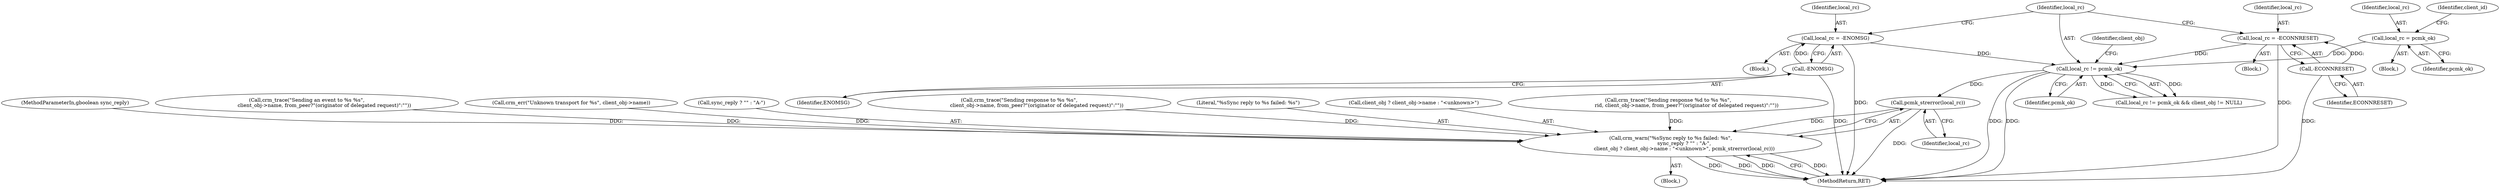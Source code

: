 digraph "0_pacemaker_564f7cc2a51dcd2f28ab12a13394f31be5aa3c93@API" {
"1000266" [label="(Call,pcmk_strerror(local_rc))"];
"1000247" [label="(Call,local_rc != pcmk_ok)"];
"1000214" [label="(Call,local_rc = -ENOMSG)"];
"1000216" [label="(Call,-ENOMSG)"];
"1000134" [label="(Call,local_rc = -ECONNRESET)"];
"1000136" [label="(Call,-ECONNRESET)"];
"1000112" [label="(Call,local_rc = pcmk_ok)"];
"1000254" [label="(Call,crm_warn(\"%sSync reply to %s failed: %s\",\n                 sync_reply ? \"\" : \"A-\",\n                 client_obj ? client_obj->name : \"<unknown>\", pcmk_strerror(local_rc)))"];
"1000166" [label="(Call,crm_trace(\"Sending response %d to %s %s\",\n                       rid, client_obj->name, from_peer?\"(originator of delegated request)\":\"\"))"];
"1000247" [label="(Call,local_rc != pcmk_ok)"];
"1000267" [label="(Identifier,local_rc)"];
"1000246" [label="(Call,local_rc != pcmk_ok && client_obj != NULL)"];
"1000137" [label="(Identifier,ECONNRESET)"];
"1000256" [label="(Call,sync_reply ? \"\" : \"A-\")"];
"1000215" [label="(Identifier,local_rc)"];
"1000249" [label="(Identifier,pcmk_ok)"];
"1000104" [label="(MethodParameterIn,gboolean sync_reply)"];
"1000248" [label="(Identifier,local_rc)"];
"1000213" [label="(Block,)"];
"1000117" [label="(Identifier,client_id)"];
"1000189" [label="(Call,crm_trace(\"Sending an event to %s %s\",\n                      client_obj->name, from_peer?\"(originator of delegated request)\":\"\"))"];
"1000251" [label="(Identifier,client_obj)"];
"1000113" [label="(Identifier,local_rc)"];
"1000136" [label="(Call,-ECONNRESET)"];
"1000135" [label="(Identifier,local_rc)"];
"1000216" [label="(Call,-ENOMSG)"];
"1000214" [label="(Call,local_rc = -ENOMSG)"];
"1000217" [label="(Identifier,ENOMSG)"];
"1000133" [label="(Block,)"];
"1000240" [label="(Call,crm_err(\"Unknown transport for %s\", client_obj->name))"];
"1000266" [label="(Call,pcmk_strerror(local_rc))"];
"1000178" [label="(Call,crm_trace(\"Sending response to %s %s\",\n                      client_obj->name, from_peer?\"(originator of delegated request)\":\"\"))"];
"1000112" [label="(Call,local_rc = pcmk_ok)"];
"1000255" [label="(Literal,\"%sSync reply to %s failed: %s\")"];
"1000106" [label="(Block,)"];
"1000253" [label="(Block,)"];
"1000268" [label="(MethodReturn,RET)"];
"1000134" [label="(Call,local_rc = -ECONNRESET)"];
"1000114" [label="(Identifier,pcmk_ok)"];
"1000260" [label="(Call,client_obj ? client_obj->name : \"<unknown>\")"];
"1000254" [label="(Call,crm_warn(\"%sSync reply to %s failed: %s\",\n                 sync_reply ? \"\" : \"A-\",\n                 client_obj ? client_obj->name : \"<unknown>\", pcmk_strerror(local_rc)))"];
"1000266" -> "1000254"  [label="AST: "];
"1000266" -> "1000267"  [label="CFG: "];
"1000267" -> "1000266"  [label="AST: "];
"1000254" -> "1000266"  [label="CFG: "];
"1000266" -> "1000268"  [label="DDG: "];
"1000266" -> "1000254"  [label="DDG: "];
"1000247" -> "1000266"  [label="DDG: "];
"1000247" -> "1000246"  [label="AST: "];
"1000247" -> "1000249"  [label="CFG: "];
"1000248" -> "1000247"  [label="AST: "];
"1000249" -> "1000247"  [label="AST: "];
"1000251" -> "1000247"  [label="CFG: "];
"1000246" -> "1000247"  [label="CFG: "];
"1000247" -> "1000268"  [label="DDG: "];
"1000247" -> "1000268"  [label="DDG: "];
"1000247" -> "1000246"  [label="DDG: "];
"1000247" -> "1000246"  [label="DDG: "];
"1000214" -> "1000247"  [label="DDG: "];
"1000134" -> "1000247"  [label="DDG: "];
"1000112" -> "1000247"  [label="DDG: "];
"1000214" -> "1000213"  [label="AST: "];
"1000214" -> "1000216"  [label="CFG: "];
"1000215" -> "1000214"  [label="AST: "];
"1000216" -> "1000214"  [label="AST: "];
"1000248" -> "1000214"  [label="CFG: "];
"1000214" -> "1000268"  [label="DDG: "];
"1000216" -> "1000214"  [label="DDG: "];
"1000216" -> "1000217"  [label="CFG: "];
"1000217" -> "1000216"  [label="AST: "];
"1000216" -> "1000268"  [label="DDG: "];
"1000134" -> "1000133"  [label="AST: "];
"1000134" -> "1000136"  [label="CFG: "];
"1000135" -> "1000134"  [label="AST: "];
"1000136" -> "1000134"  [label="AST: "];
"1000248" -> "1000134"  [label="CFG: "];
"1000134" -> "1000268"  [label="DDG: "];
"1000136" -> "1000134"  [label="DDG: "];
"1000136" -> "1000137"  [label="CFG: "];
"1000137" -> "1000136"  [label="AST: "];
"1000136" -> "1000268"  [label="DDG: "];
"1000112" -> "1000106"  [label="AST: "];
"1000112" -> "1000114"  [label="CFG: "];
"1000113" -> "1000112"  [label="AST: "];
"1000114" -> "1000112"  [label="AST: "];
"1000117" -> "1000112"  [label="CFG: "];
"1000254" -> "1000253"  [label="AST: "];
"1000255" -> "1000254"  [label="AST: "];
"1000256" -> "1000254"  [label="AST: "];
"1000260" -> "1000254"  [label="AST: "];
"1000268" -> "1000254"  [label="CFG: "];
"1000254" -> "1000268"  [label="DDG: "];
"1000254" -> "1000268"  [label="DDG: "];
"1000254" -> "1000268"  [label="DDG: "];
"1000254" -> "1000268"  [label="DDG: "];
"1000104" -> "1000254"  [label="DDG: "];
"1000166" -> "1000254"  [label="DDG: "];
"1000240" -> "1000254"  [label="DDG: "];
"1000189" -> "1000254"  [label="DDG: "];
"1000178" -> "1000254"  [label="DDG: "];
}
